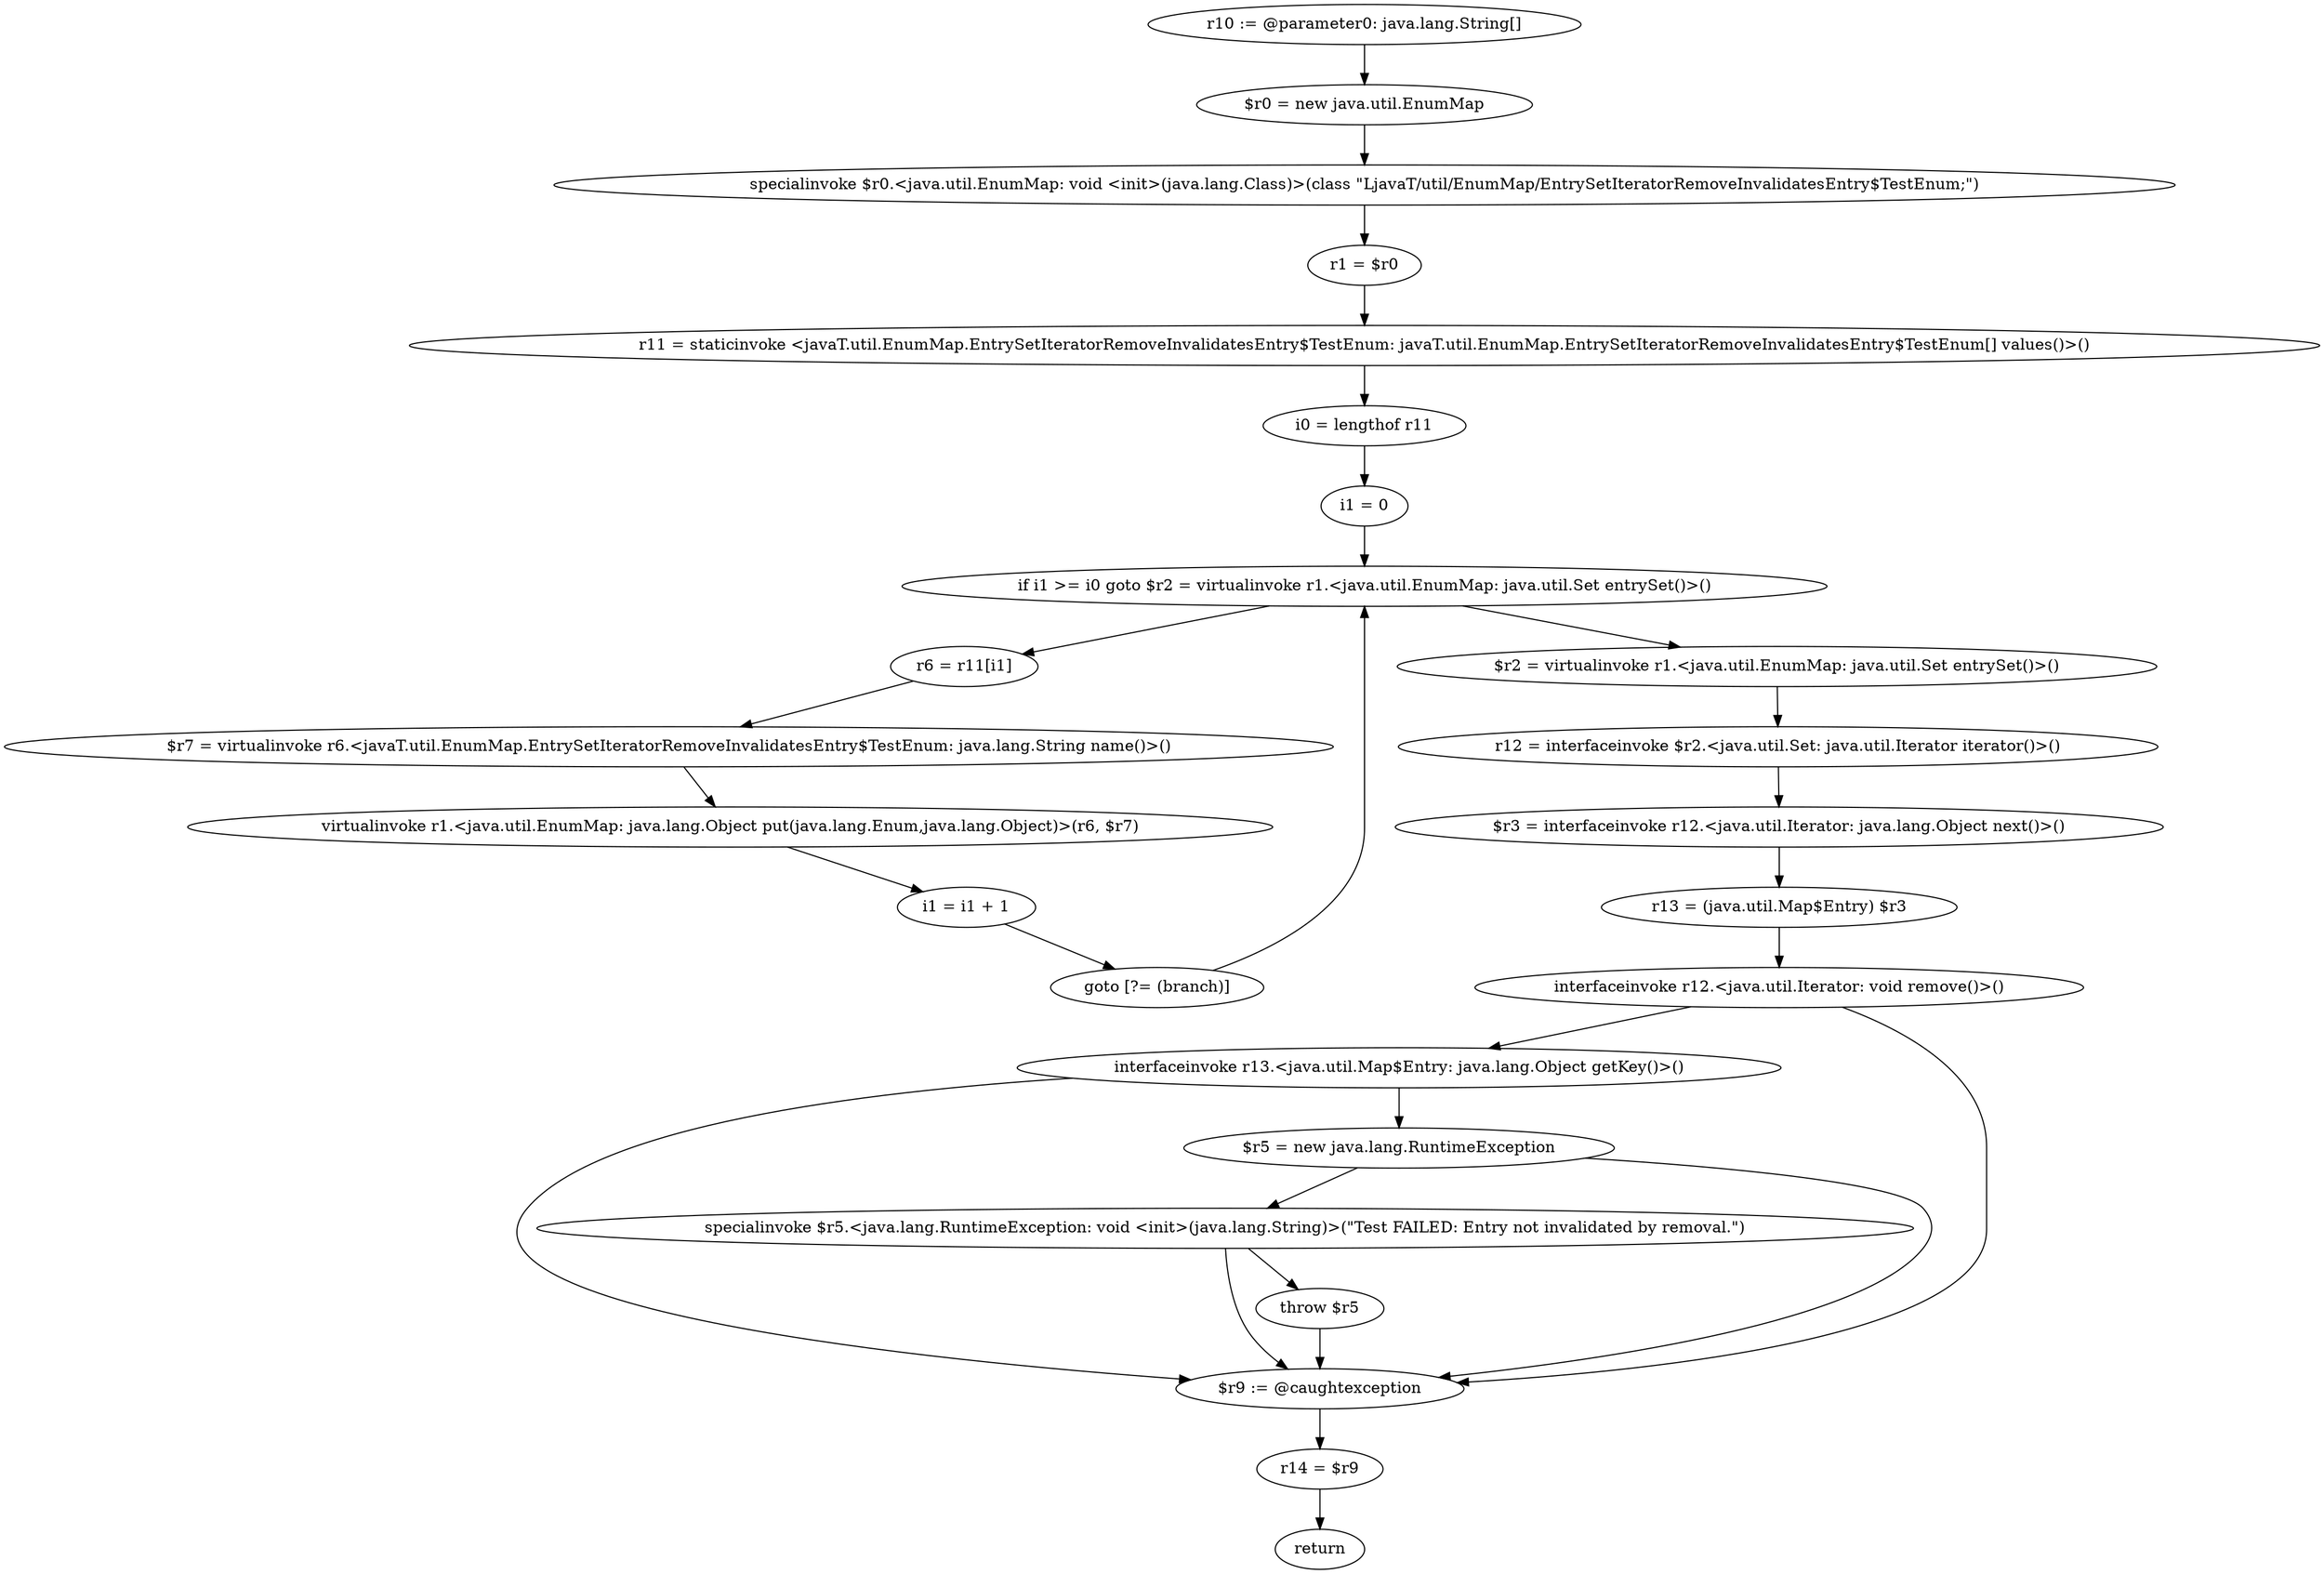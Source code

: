 digraph "unitGraph" {
    "r10 := @parameter0: java.lang.String[]"
    "$r0 = new java.util.EnumMap"
    "specialinvoke $r0.<java.util.EnumMap: void <init>(java.lang.Class)>(class \"LjavaT/util/EnumMap/EntrySetIteratorRemoveInvalidatesEntry$TestEnum;\")"
    "r1 = $r0"
    "r11 = staticinvoke <javaT.util.EnumMap.EntrySetIteratorRemoveInvalidatesEntry$TestEnum: javaT.util.EnumMap.EntrySetIteratorRemoveInvalidatesEntry$TestEnum[] values()>()"
    "i0 = lengthof r11"
    "i1 = 0"
    "if i1 >= i0 goto $r2 = virtualinvoke r1.<java.util.EnumMap: java.util.Set entrySet()>()"
    "r6 = r11[i1]"
    "$r7 = virtualinvoke r6.<javaT.util.EnumMap.EntrySetIteratorRemoveInvalidatesEntry$TestEnum: java.lang.String name()>()"
    "virtualinvoke r1.<java.util.EnumMap: java.lang.Object put(java.lang.Enum,java.lang.Object)>(r6, $r7)"
    "i1 = i1 + 1"
    "goto [?= (branch)]"
    "$r2 = virtualinvoke r1.<java.util.EnumMap: java.util.Set entrySet()>()"
    "r12 = interfaceinvoke $r2.<java.util.Set: java.util.Iterator iterator()>()"
    "$r3 = interfaceinvoke r12.<java.util.Iterator: java.lang.Object next()>()"
    "r13 = (java.util.Map$Entry) $r3"
    "interfaceinvoke r12.<java.util.Iterator: void remove()>()"
    "interfaceinvoke r13.<java.util.Map$Entry: java.lang.Object getKey()>()"
    "$r5 = new java.lang.RuntimeException"
    "specialinvoke $r5.<java.lang.RuntimeException: void <init>(java.lang.String)>(\"Test FAILED: Entry not invalidated by removal.\")"
    "throw $r5"
    "$r9 := @caughtexception"
    "r14 = $r9"
    "return"
    "r10 := @parameter0: java.lang.String[]"->"$r0 = new java.util.EnumMap";
    "$r0 = new java.util.EnumMap"->"specialinvoke $r0.<java.util.EnumMap: void <init>(java.lang.Class)>(class \"LjavaT/util/EnumMap/EntrySetIteratorRemoveInvalidatesEntry$TestEnum;\")";
    "specialinvoke $r0.<java.util.EnumMap: void <init>(java.lang.Class)>(class \"LjavaT/util/EnumMap/EntrySetIteratorRemoveInvalidatesEntry$TestEnum;\")"->"r1 = $r0";
    "r1 = $r0"->"r11 = staticinvoke <javaT.util.EnumMap.EntrySetIteratorRemoveInvalidatesEntry$TestEnum: javaT.util.EnumMap.EntrySetIteratorRemoveInvalidatesEntry$TestEnum[] values()>()";
    "r11 = staticinvoke <javaT.util.EnumMap.EntrySetIteratorRemoveInvalidatesEntry$TestEnum: javaT.util.EnumMap.EntrySetIteratorRemoveInvalidatesEntry$TestEnum[] values()>()"->"i0 = lengthof r11";
    "i0 = lengthof r11"->"i1 = 0";
    "i1 = 0"->"if i1 >= i0 goto $r2 = virtualinvoke r1.<java.util.EnumMap: java.util.Set entrySet()>()";
    "if i1 >= i0 goto $r2 = virtualinvoke r1.<java.util.EnumMap: java.util.Set entrySet()>()"->"r6 = r11[i1]";
    "if i1 >= i0 goto $r2 = virtualinvoke r1.<java.util.EnumMap: java.util.Set entrySet()>()"->"$r2 = virtualinvoke r1.<java.util.EnumMap: java.util.Set entrySet()>()";
    "r6 = r11[i1]"->"$r7 = virtualinvoke r6.<javaT.util.EnumMap.EntrySetIteratorRemoveInvalidatesEntry$TestEnum: java.lang.String name()>()";
    "$r7 = virtualinvoke r6.<javaT.util.EnumMap.EntrySetIteratorRemoveInvalidatesEntry$TestEnum: java.lang.String name()>()"->"virtualinvoke r1.<java.util.EnumMap: java.lang.Object put(java.lang.Enum,java.lang.Object)>(r6, $r7)";
    "virtualinvoke r1.<java.util.EnumMap: java.lang.Object put(java.lang.Enum,java.lang.Object)>(r6, $r7)"->"i1 = i1 + 1";
    "i1 = i1 + 1"->"goto [?= (branch)]";
    "goto [?= (branch)]"->"if i1 >= i0 goto $r2 = virtualinvoke r1.<java.util.EnumMap: java.util.Set entrySet()>()";
    "$r2 = virtualinvoke r1.<java.util.EnumMap: java.util.Set entrySet()>()"->"r12 = interfaceinvoke $r2.<java.util.Set: java.util.Iterator iterator()>()";
    "r12 = interfaceinvoke $r2.<java.util.Set: java.util.Iterator iterator()>()"->"$r3 = interfaceinvoke r12.<java.util.Iterator: java.lang.Object next()>()";
    "$r3 = interfaceinvoke r12.<java.util.Iterator: java.lang.Object next()>()"->"r13 = (java.util.Map$Entry) $r3";
    "r13 = (java.util.Map$Entry) $r3"->"interfaceinvoke r12.<java.util.Iterator: void remove()>()";
    "interfaceinvoke r12.<java.util.Iterator: void remove()>()"->"interfaceinvoke r13.<java.util.Map$Entry: java.lang.Object getKey()>()";
    "interfaceinvoke r12.<java.util.Iterator: void remove()>()"->"$r9 := @caughtexception";
    "interfaceinvoke r13.<java.util.Map$Entry: java.lang.Object getKey()>()"->"$r5 = new java.lang.RuntimeException";
    "interfaceinvoke r13.<java.util.Map$Entry: java.lang.Object getKey()>()"->"$r9 := @caughtexception";
    "$r5 = new java.lang.RuntimeException"->"specialinvoke $r5.<java.lang.RuntimeException: void <init>(java.lang.String)>(\"Test FAILED: Entry not invalidated by removal.\")";
    "$r5 = new java.lang.RuntimeException"->"$r9 := @caughtexception";
    "specialinvoke $r5.<java.lang.RuntimeException: void <init>(java.lang.String)>(\"Test FAILED: Entry not invalidated by removal.\")"->"throw $r5";
    "specialinvoke $r5.<java.lang.RuntimeException: void <init>(java.lang.String)>(\"Test FAILED: Entry not invalidated by removal.\")"->"$r9 := @caughtexception";
    "throw $r5"->"$r9 := @caughtexception";
    "$r9 := @caughtexception"->"r14 = $r9";
    "r14 = $r9"->"return";
}
